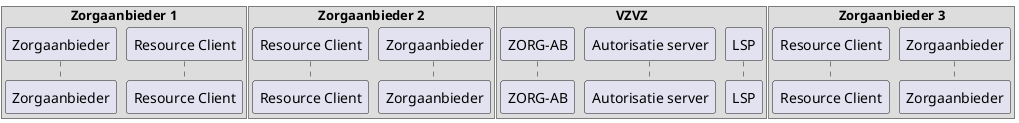 @startuml spelers

box "Zorgaanbieder 1"
participant Zorgaanbieder as za_gbz1
participant "Resource Client" as rc_gbz1
end box

box "VZVZ" 
participant "ZORG-AB" as zab order 45
participant "Autorisatie server" as autd order 60
participant LSP as lsp order 80
end box

box "Zorgaanbieder 2"
participant "Resource Client" as rc_gbz2 order 30
participant Zorgaanbieder as za_gbz2 order 40
end box

box "Zorgaanbieder 3"
participant "Resource Client" as rc_gbz3 order 90
participant Zorgaanbieder as za_gbz3 order 100
end box

@enduml